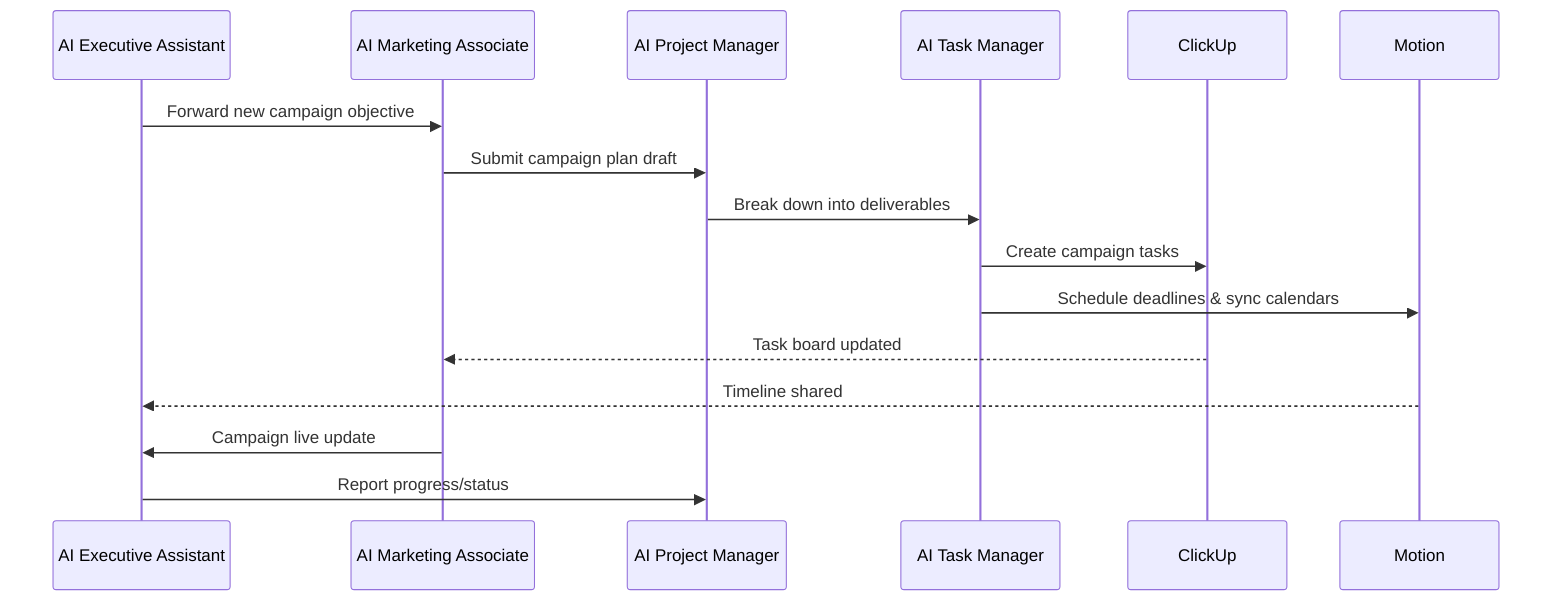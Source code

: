 sequenceDiagram
    participant EA as AI Executive Assistant
    participant MK as AI Marketing Associate
    participant PM as AI Project Manager
    participant TM as AI Task Manager
    participant ClickUp
    participant Motion

    EA->>MK: Forward new campaign objective
    MK->>PM: Submit campaign plan draft
    PM->>TM: Break down into deliverables
    TM->>ClickUp: Create campaign tasks
    TM->>Motion: Schedule deadlines & sync calendars
    ClickUp-->>MK: Task board updated
    Motion-->>EA: Timeline shared
    MK->>EA: Campaign live update
    EA->>PM: Report progress/status